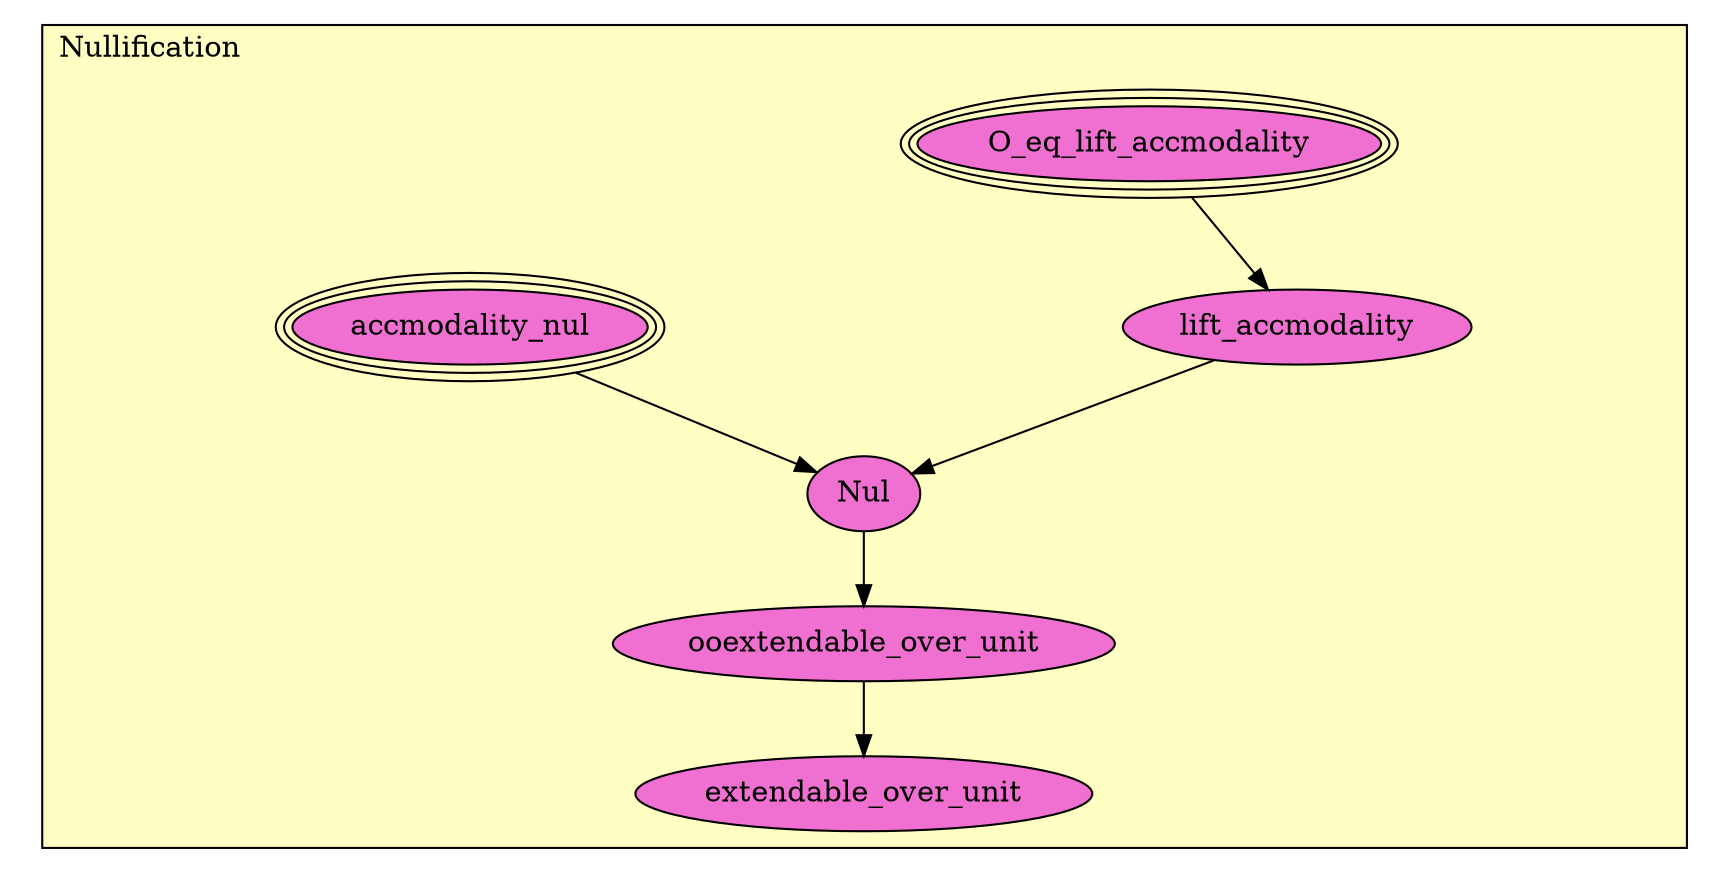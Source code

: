 digraph HoTT_Modalities_Nullification {
  graph [ratio=0.5]
  node [style=filled]
Nullification_O_eq_lift_accmodality [label="O_eq_lift_accmodality", URL=<Nullification.html#O_eq_lift_accmodality>, peripheries=3, fillcolor="#F070D1"] ;
Nullification_lift_accmodality [label="lift_accmodality", URL=<Nullification.html#lift_accmodality>, fillcolor="#F070D1"] ;
Nullification_accmodality_nul [label="accmodality_nul", URL=<Nullification.html#accmodality_nul>, peripheries=3, fillcolor="#F070D1"] ;
Nullification_Nul [label="Nul", URL=<Nullification.html#Nul>, fillcolor="#F070D1"] ;
Nullification_ooextendable_over_unit [label="ooextendable_over_unit", URL=<Nullification.html#ooextendable_over_unit>, fillcolor="#F070D1"] ;
Nullification_extendable_over_unit [label="extendable_over_unit", URL=<Nullification.html#extendable_over_unit>, fillcolor="#F070D1"] ;
  Nullification_O_eq_lift_accmodality -> Nullification_lift_accmodality [] ;
  Nullification_lift_accmodality -> Nullification_Nul [] ;
  Nullification_accmodality_nul -> Nullification_Nul [] ;
  Nullification_Nul -> Nullification_ooextendable_over_unit [] ;
  Nullification_ooextendable_over_unit -> Nullification_extendable_over_unit [] ;
subgraph cluster_Nullification { label="Nullification"; fillcolor="#FFFFC3"; labeljust=l; style=filled 
Nullification_extendable_over_unit; Nullification_ooextendable_over_unit; Nullification_Nul; Nullification_accmodality_nul; Nullification_lift_accmodality; Nullification_O_eq_lift_accmodality; };
} /* END */
